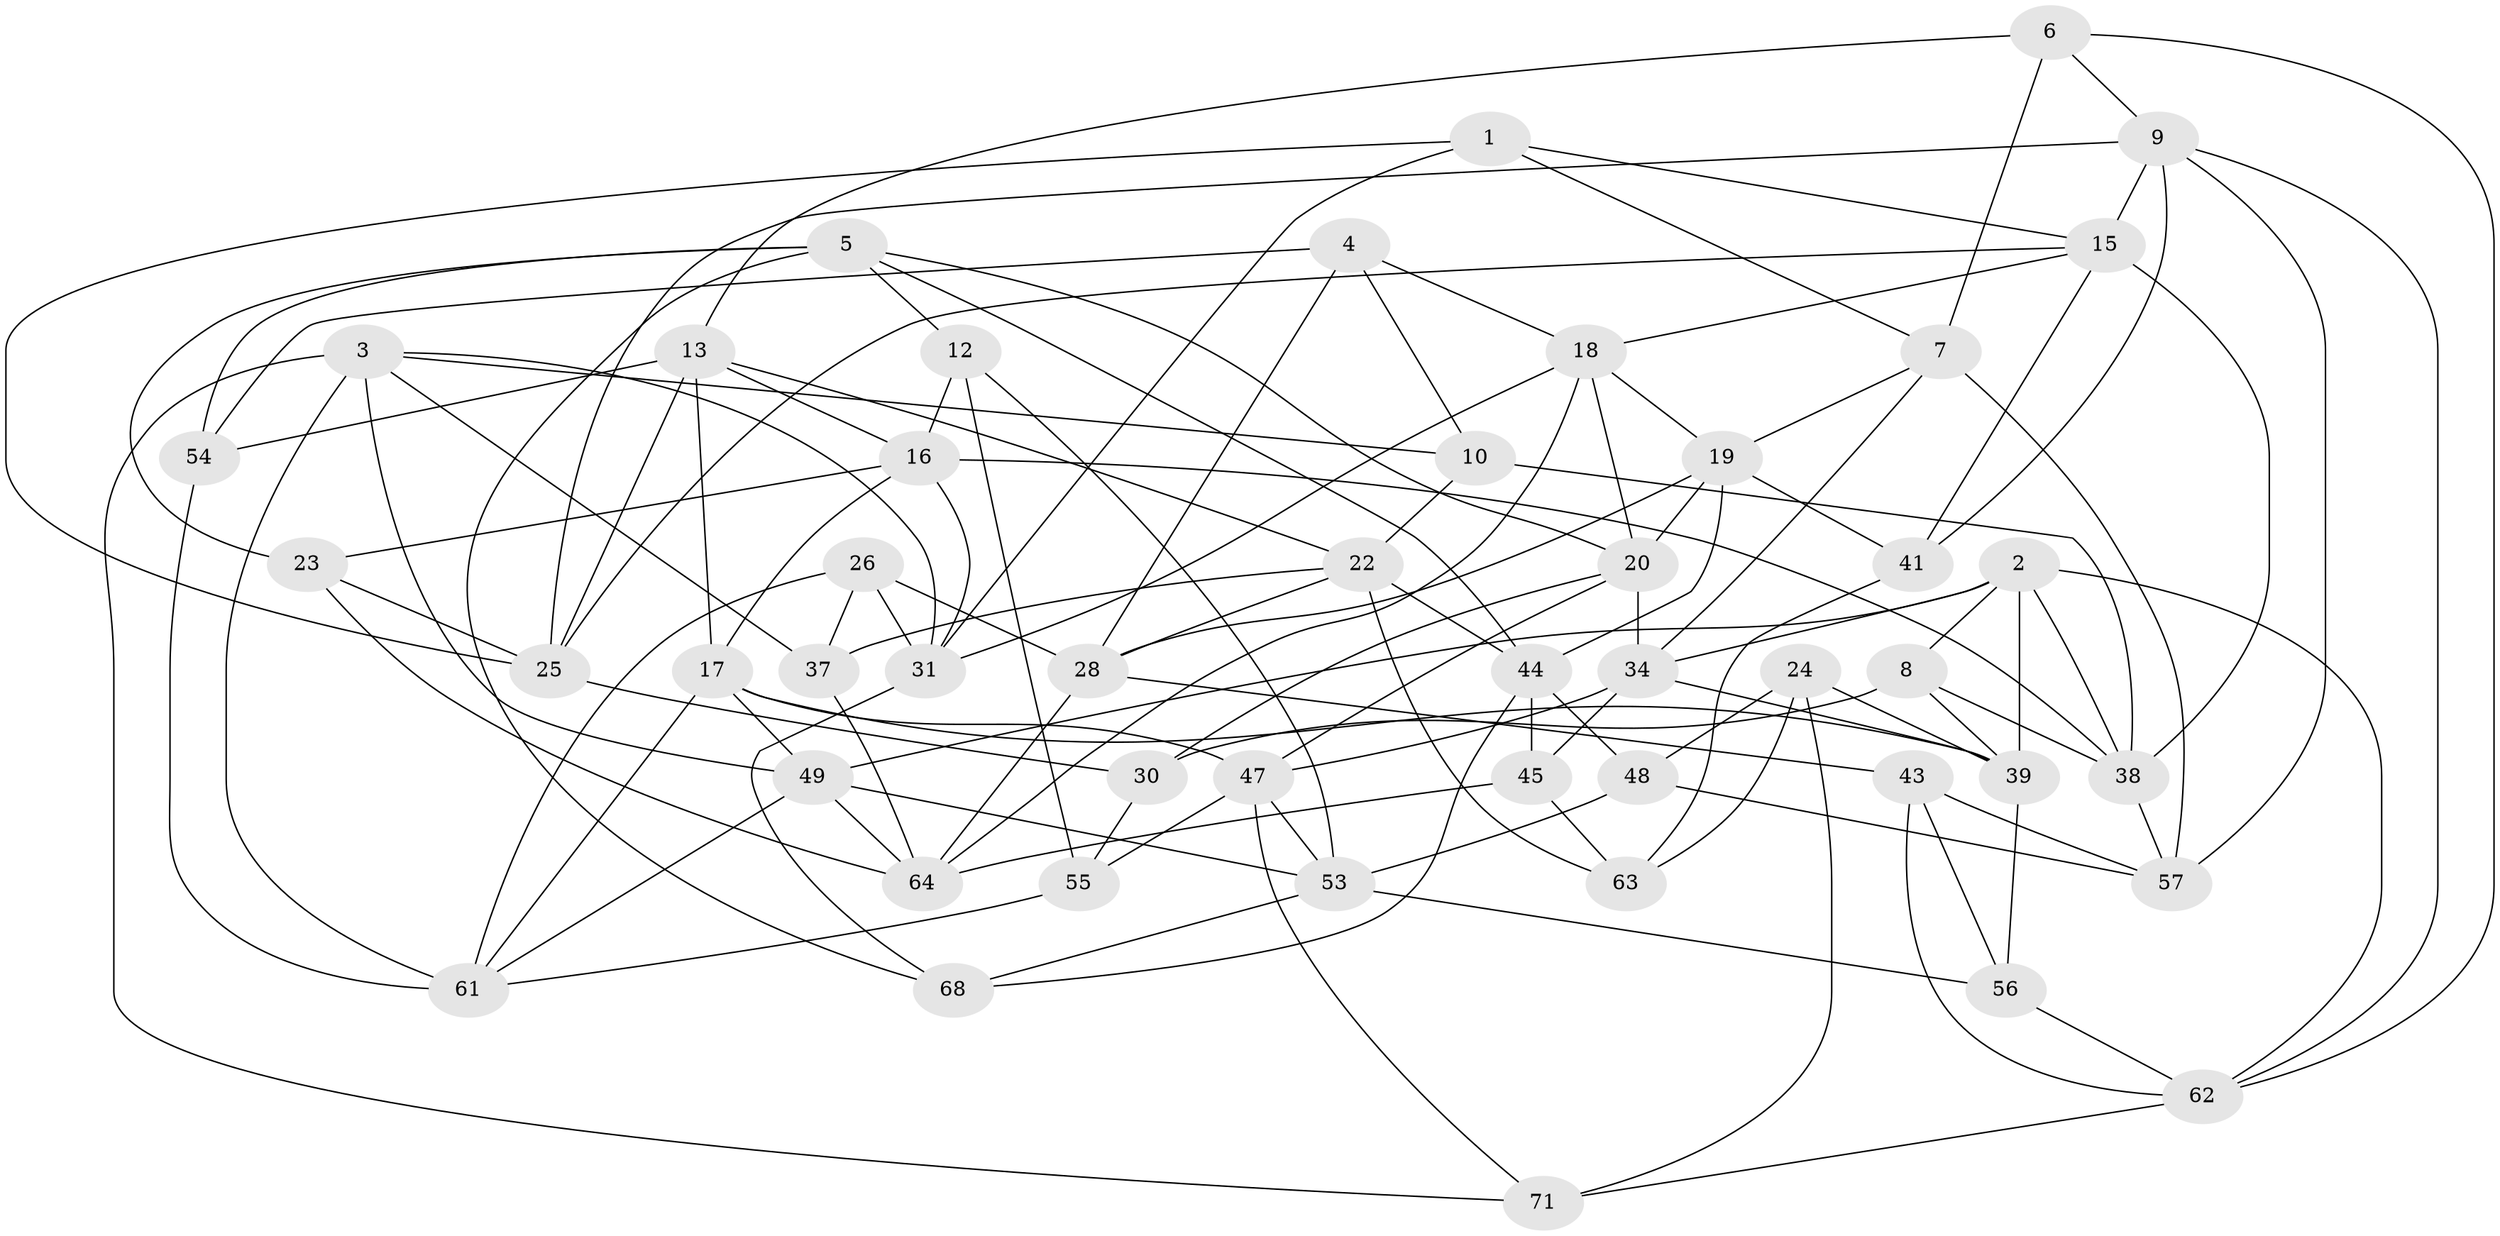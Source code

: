 // original degree distribution, {4: 1.0}
// Generated by graph-tools (version 1.1) at 2025/11/02/27/25 16:11:46]
// undirected, 48 vertices, 122 edges
graph export_dot {
graph [start="1"]
  node [color=gray90,style=filled];
  1;
  2 [super="+14"];
  3 [super="+69"];
  4;
  5 [super="+11"];
  6;
  7 [super="+51"];
  8;
  9 [super="+46"];
  10;
  12;
  13 [super="+27"];
  15 [super="+32"];
  16 [super="+21"];
  17 [super="+33"];
  18 [super="+59"];
  19 [super="+29"];
  20 [super="+42"];
  22 [super="+35"];
  23;
  24;
  25 [super="+52"];
  26;
  28 [super="+66"];
  30;
  31 [super="+50"];
  34 [super="+36"];
  37;
  38 [super="+40"];
  39 [super="+58"];
  41;
  43;
  44 [super="+65"];
  45;
  47 [super="+60"];
  48;
  49 [super="+67"];
  53 [super="+73"];
  54;
  55;
  56;
  57 [super="+75"];
  61 [super="+70"];
  62 [super="+74"];
  63;
  64 [super="+72"];
  68;
  71;
  1 -- 7;
  1 -- 31;
  1 -- 15;
  1 -- 25;
  2 -- 8;
  2 -- 38;
  2 -- 39;
  2 -- 49;
  2 -- 34;
  2 -- 62;
  3 -- 31;
  3 -- 10;
  3 -- 37;
  3 -- 49;
  3 -- 61;
  3 -- 71;
  4 -- 28;
  4 -- 54;
  4 -- 18;
  4 -- 10;
  5 -- 23;
  5 -- 12;
  5 -- 68;
  5 -- 54;
  5 -- 44;
  5 -- 20;
  6 -- 13;
  6 -- 62;
  6 -- 9;
  6 -- 7;
  7 -- 57 [weight=2];
  7 -- 34;
  7 -- 19;
  8 -- 30;
  8 -- 38;
  8 -- 39;
  9 -- 57;
  9 -- 41;
  9 -- 15;
  9 -- 62;
  9 -- 25;
  10 -- 22;
  10 -- 38;
  12 -- 55;
  12 -- 16;
  12 -- 53;
  13 -- 54;
  13 -- 22;
  13 -- 16;
  13 -- 25;
  13 -- 17;
  15 -- 41;
  15 -- 18;
  15 -- 38;
  15 -- 25;
  16 -- 23;
  16 -- 17;
  16 -- 38;
  16 -- 31;
  17 -- 61;
  17 -- 47;
  17 -- 39;
  17 -- 49;
  18 -- 64;
  18 -- 31;
  18 -- 20;
  18 -- 19;
  19 -- 41;
  19 -- 20;
  19 -- 28;
  19 -- 44;
  20 -- 30;
  20 -- 47;
  20 -- 34;
  22 -- 44;
  22 -- 28;
  22 -- 37;
  22 -- 63;
  23 -- 64;
  23 -- 25;
  24 -- 48;
  24 -- 71;
  24 -- 63;
  24 -- 39;
  25 -- 30;
  26 -- 37;
  26 -- 28;
  26 -- 61;
  26 -- 31;
  28 -- 64;
  28 -- 43;
  30 -- 55;
  31 -- 68;
  34 -- 39;
  34 -- 45;
  34 -- 47;
  37 -- 64;
  38 -- 57;
  39 -- 56;
  41 -- 63;
  43 -- 56;
  43 -- 62;
  43 -- 57;
  44 -- 48;
  44 -- 45;
  44 -- 68;
  45 -- 63;
  45 -- 64;
  47 -- 53;
  47 -- 71;
  47 -- 55;
  48 -- 57;
  48 -- 53;
  49 -- 61;
  49 -- 64;
  49 -- 53;
  53 -- 56;
  53 -- 68;
  54 -- 61;
  55 -- 61;
  56 -- 62;
  62 -- 71;
}
